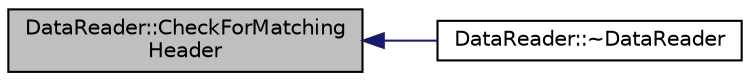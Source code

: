 digraph "DataReader::CheckForMatchingHeader"
{
  edge [fontname="Helvetica",fontsize="10",labelfontname="Helvetica",labelfontsize="10"];
  node [fontname="Helvetica",fontsize="10",shape=record];
  rankdir="LR";
  Node1 [label="DataReader::CheckForMatching\lHeader",height=0.2,width=0.4,color="black", fillcolor="grey75", style="filled", fontcolor="black"];
  Node1 -> Node2 [dir="back",color="midnightblue",fontsize="10",style="solid",fontname="Helvetica"];
  Node2 [label="DataReader::~DataReader",height=0.2,width=0.4,color="black", fillcolor="white", style="filled",URL="$d3/d3a/class_data_reader.html#a1fd456f99a9b364953f7973842ea5d25",tooltip="Default Destructor. "];
}
